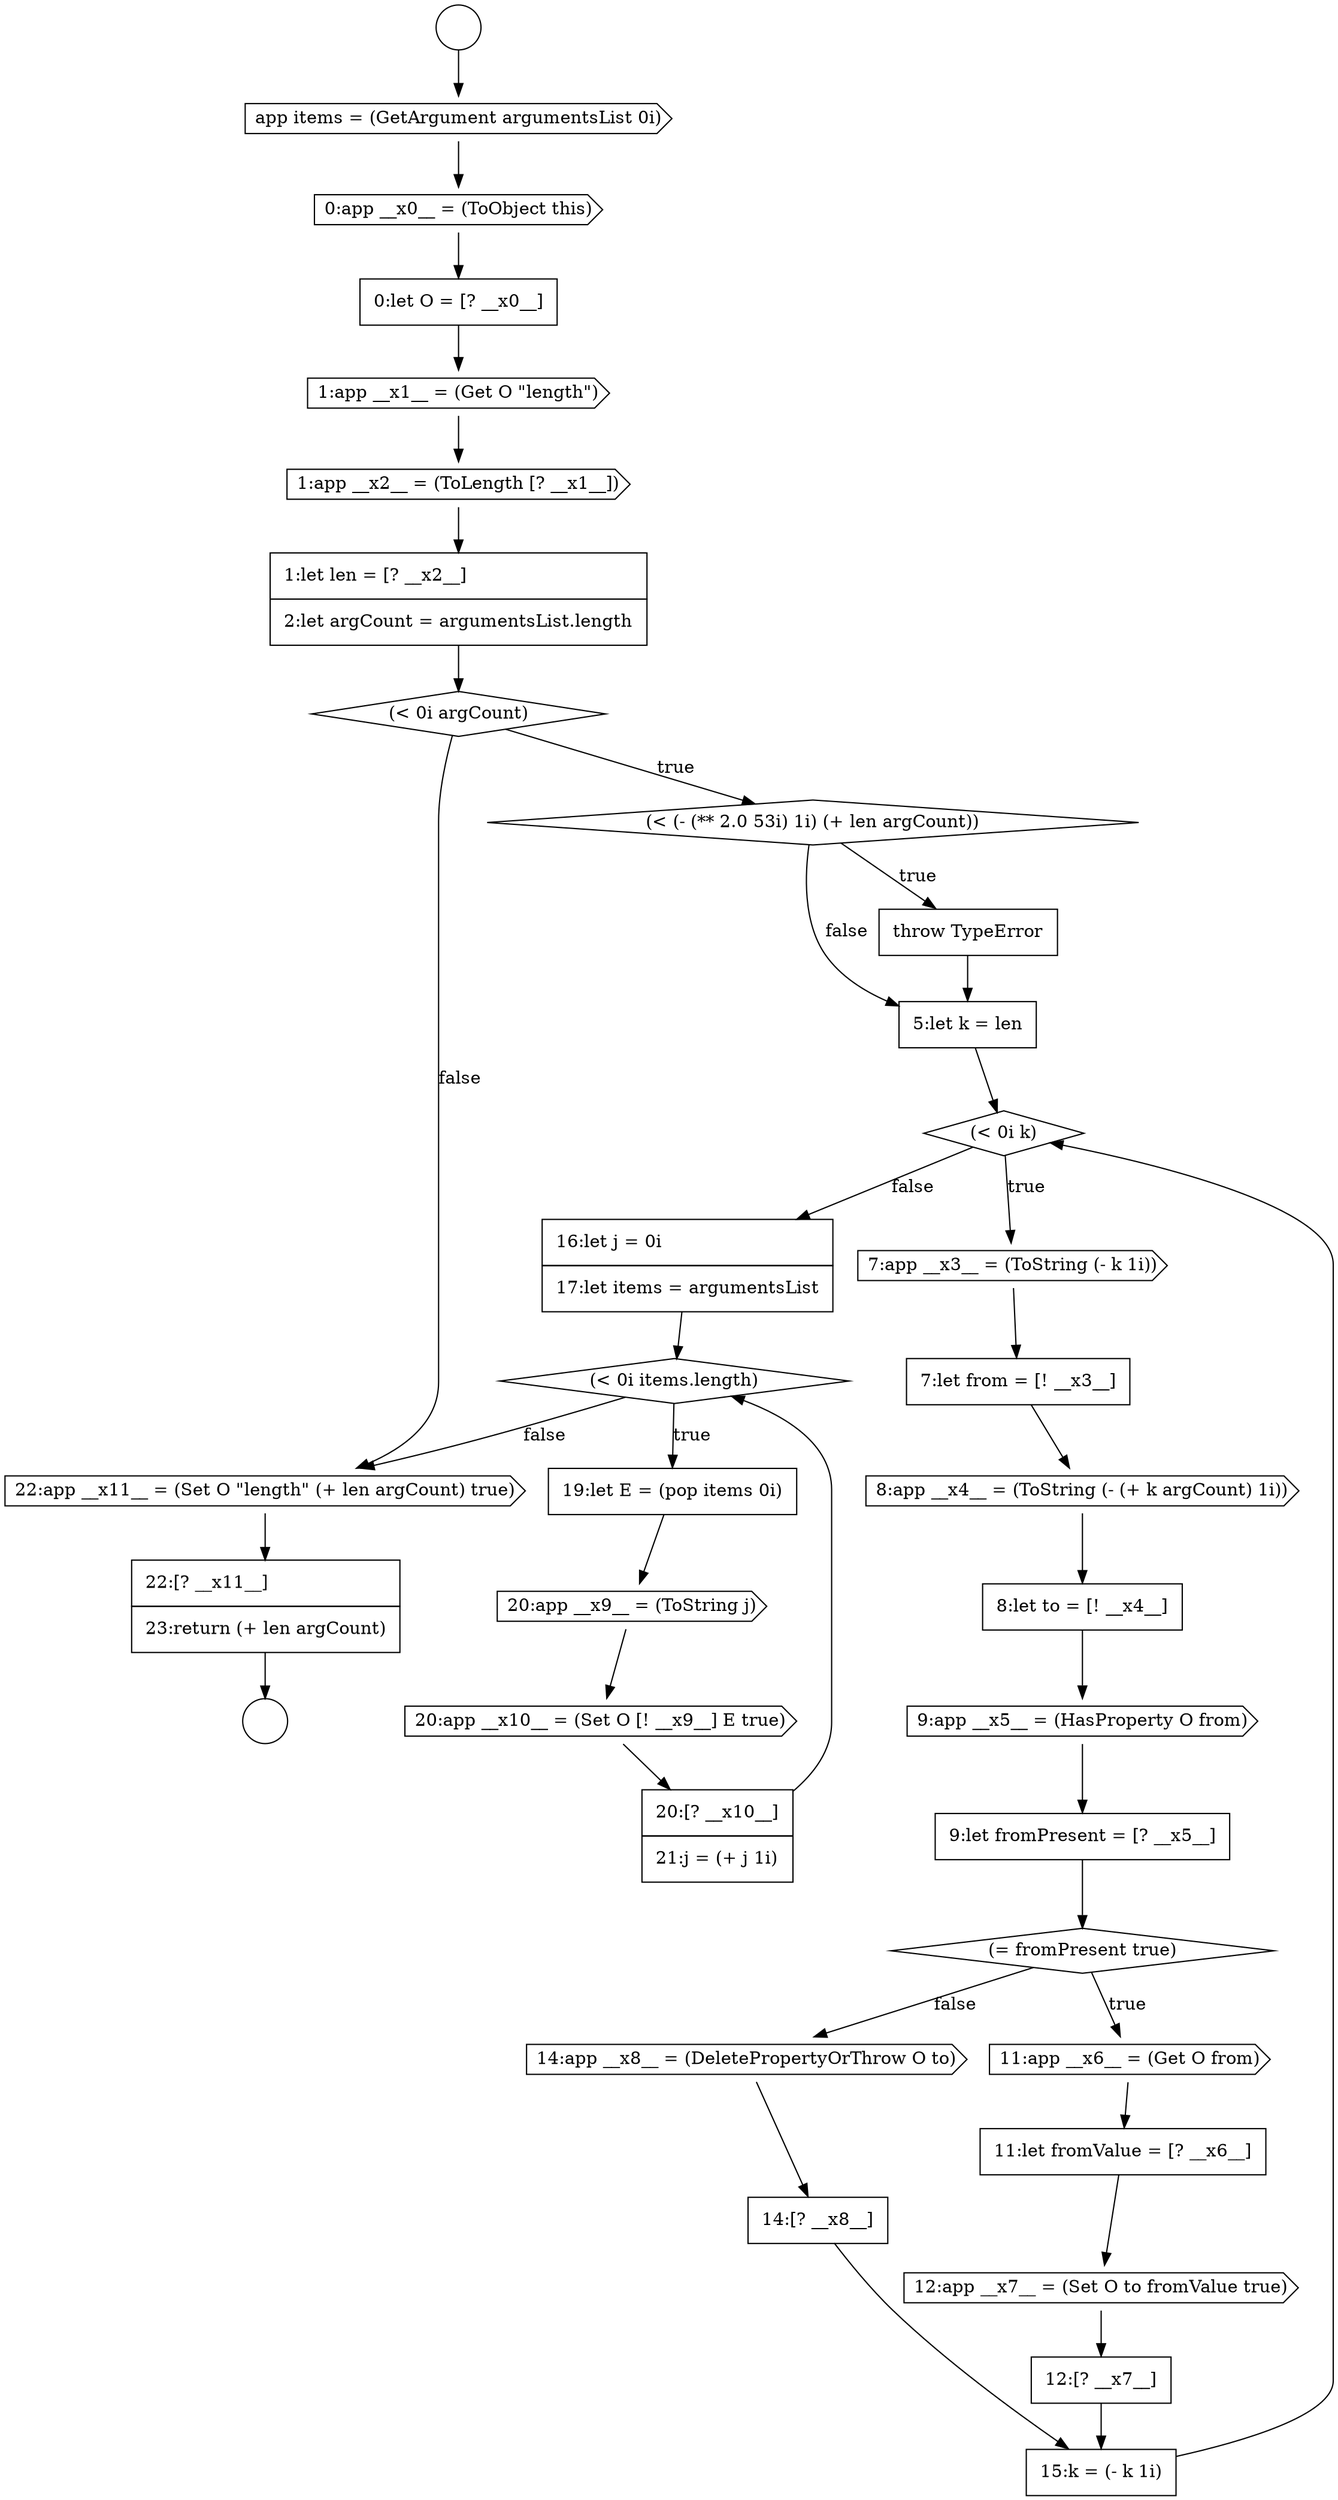 digraph {
  node14200 [shape=none, margin=0, label=<<font color="black">
    <table border="0" cellborder="1" cellspacing="0" cellpadding="10">
      <tr><td align="left">22:[? __x11__]</td></tr>
      <tr><td align="left">23:return (+ len argCount)</td></tr>
    </table>
  </font>> color="black" fillcolor="white" style=filled]
  node14196 [shape=cds, label=<<font color="black">20:app __x9__ = (ToString j)</font>> color="black" fillcolor="white" style=filled]
  node14184 [shape=none, margin=0, label=<<font color="black">
    <table border="0" cellborder="1" cellspacing="0" cellpadding="10">
      <tr><td align="left">9:let fromPresent = [? __x5__]</td></tr>
    </table>
  </font>> color="black" fillcolor="white" style=filled]
  node14199 [shape=cds, label=<<font color="black">22:app __x11__ = (Set O &quot;length&quot; (+ len argCount) true)</font>> color="black" fillcolor="white" style=filled]
  node14167 [shape=circle label=" " color="black" fillcolor="white" style=filled]
  node14189 [shape=none, margin=0, label=<<font color="black">
    <table border="0" cellborder="1" cellspacing="0" cellpadding="10">
      <tr><td align="left">12:[? __x7__]</td></tr>
    </table>
  </font>> color="black" fillcolor="white" style=filled]
  node14174 [shape=diamond, label=<<font color="black">(&lt; 0i argCount)</font>> color="black" fillcolor="white" style=filled]
  node14195 [shape=none, margin=0, label=<<font color="black">
    <table border="0" cellborder="1" cellspacing="0" cellpadding="10">
      <tr><td align="left">19:let E = (pop items 0i)</td></tr>
    </table>
  </font>> color="black" fillcolor="white" style=filled]
  node14183 [shape=cds, label=<<font color="black">9:app __x5__ = (HasProperty O from)</font>> color="black" fillcolor="white" style=filled]
  node14178 [shape=diamond, label=<<font color="black">(&lt; 0i k)</font>> color="black" fillcolor="white" style=filled]
  node14194 [shape=diamond, label=<<font color="black">(&lt; 0i items.length)</font>> color="black" fillcolor="white" style=filled]
  node14197 [shape=cds, label=<<font color="black">20:app __x10__ = (Set O [! __x9__] E true)</font>> color="black" fillcolor="white" style=filled]
  node14182 [shape=none, margin=0, label=<<font color="black">
    <table border="0" cellborder="1" cellspacing="0" cellpadding="10">
      <tr><td align="left">8:let to = [! __x4__]</td></tr>
    </table>
  </font>> color="black" fillcolor="white" style=filled]
  node14187 [shape=none, margin=0, label=<<font color="black">
    <table border="0" cellborder="1" cellspacing="0" cellpadding="10">
      <tr><td align="left">11:let fromValue = [? __x6__]</td></tr>
    </table>
  </font>> color="black" fillcolor="white" style=filled]
  node14191 [shape=none, margin=0, label=<<font color="black">
    <table border="0" cellborder="1" cellspacing="0" cellpadding="10">
      <tr><td align="left">14:[? __x8__]</td></tr>
    </table>
  </font>> color="black" fillcolor="white" style=filled]
  node14171 [shape=cds, label=<<font color="black">1:app __x1__ = (Get O &quot;length&quot;)</font>> color="black" fillcolor="white" style=filled]
  node14181 [shape=cds, label=<<font color="black">8:app __x4__ = (ToString (- (+ k argCount) 1i))</font>> color="black" fillcolor="white" style=filled]
  node14168 [shape=cds, label=<<font color="black">app items = (GetArgument argumentsList 0i)</font>> color="black" fillcolor="white" style=filled]
  node14188 [shape=cds, label=<<font color="black">12:app __x7__ = (Set O to fromValue true)</font>> color="black" fillcolor="white" style=filled]
  node14192 [shape=none, margin=0, label=<<font color="black">
    <table border="0" cellborder="1" cellspacing="0" cellpadding="10">
      <tr><td align="left">15:k = (- k 1i)</td></tr>
    </table>
  </font>> color="black" fillcolor="white" style=filled]
  node14173 [shape=none, margin=0, label=<<font color="black">
    <table border="0" cellborder="1" cellspacing="0" cellpadding="10">
      <tr><td align="left">1:let len = [? __x2__]</td></tr>
      <tr><td align="left">2:let argCount = argumentsList.length</td></tr>
    </table>
  </font>> color="black" fillcolor="white" style=filled]
  node14180 [shape=none, margin=0, label=<<font color="black">
    <table border="0" cellborder="1" cellspacing="0" cellpadding="10">
      <tr><td align="left">7:let from = [! __x3__]</td></tr>
    </table>
  </font>> color="black" fillcolor="white" style=filled]
  node14185 [shape=diamond, label=<<font color="black">(= fromPresent true)</font>> color="black" fillcolor="white" style=filled]
  node14166 [shape=circle label=" " color="black" fillcolor="white" style=filled]
  node14193 [shape=none, margin=0, label=<<font color="black">
    <table border="0" cellborder="1" cellspacing="0" cellpadding="10">
      <tr><td align="left">16:let j = 0i</td></tr>
      <tr><td align="left">17:let items = argumentsList</td></tr>
    </table>
  </font>> color="black" fillcolor="white" style=filled]
  node14198 [shape=none, margin=0, label=<<font color="black">
    <table border="0" cellborder="1" cellspacing="0" cellpadding="10">
      <tr><td align="left">20:[? __x10__]</td></tr>
      <tr><td align="left">21:j = (+ j 1i)</td></tr>
    </table>
  </font>> color="black" fillcolor="white" style=filled]
  node14190 [shape=cds, label=<<font color="black">14:app __x8__ = (DeletePropertyOrThrow O to)</font>> color="black" fillcolor="white" style=filled]
  node14169 [shape=cds, label=<<font color="black">0:app __x0__ = (ToObject this)</font>> color="black" fillcolor="white" style=filled]
  node14175 [shape=diamond, label=<<font color="black">(&lt; (- (** 2.0 53i) 1i) (+ len argCount))</font>> color="black" fillcolor="white" style=filled]
  node14186 [shape=cds, label=<<font color="black">11:app __x6__ = (Get O from)</font>> color="black" fillcolor="white" style=filled]
  node14179 [shape=cds, label=<<font color="black">7:app __x3__ = (ToString (- k 1i))</font>> color="black" fillcolor="white" style=filled]
  node14172 [shape=cds, label=<<font color="black">1:app __x2__ = (ToLength [? __x1__])</font>> color="black" fillcolor="white" style=filled]
  node14177 [shape=none, margin=0, label=<<font color="black">
    <table border="0" cellborder="1" cellspacing="0" cellpadding="10">
      <tr><td align="left">5:let k = len</td></tr>
    </table>
  </font>> color="black" fillcolor="white" style=filled]
  node14176 [shape=none, margin=0, label=<<font color="black">
    <table border="0" cellborder="1" cellspacing="0" cellpadding="10">
      <tr><td align="left">throw TypeError</td></tr>
    </table>
  </font>> color="black" fillcolor="white" style=filled]
  node14170 [shape=none, margin=0, label=<<font color="black">
    <table border="0" cellborder="1" cellspacing="0" cellpadding="10">
      <tr><td align="left">0:let O = [? __x0__]</td></tr>
    </table>
  </font>> color="black" fillcolor="white" style=filled]
  node14175 -> node14176 [label=<<font color="black">true</font>> color="black"]
  node14175 -> node14177 [label=<<font color="black">false</font>> color="black"]
  node14187 -> node14188 [ color="black"]
  node14193 -> node14194 [ color="black"]
  node14196 -> node14197 [ color="black"]
  node14197 -> node14198 [ color="black"]
  node14172 -> node14173 [ color="black"]
  node14192 -> node14178 [ color="black"]
  node14182 -> node14183 [ color="black"]
  node14198 -> node14194 [ color="black"]
  node14200 -> node14167 [ color="black"]
  node14166 -> node14168 [ color="black"]
  node14181 -> node14182 [ color="black"]
  node14176 -> node14177 [ color="black"]
  node14189 -> node14192 [ color="black"]
  node14168 -> node14169 [ color="black"]
  node14177 -> node14178 [ color="black"]
  node14184 -> node14185 [ color="black"]
  node14180 -> node14181 [ color="black"]
  node14188 -> node14189 [ color="black"]
  node14179 -> node14180 [ color="black"]
  node14186 -> node14187 [ color="black"]
  node14174 -> node14175 [label=<<font color="black">true</font>> color="black"]
  node14174 -> node14199 [label=<<font color="black">false</font>> color="black"]
  node14178 -> node14179 [label=<<font color="black">true</font>> color="black"]
  node14178 -> node14193 [label=<<font color="black">false</font>> color="black"]
  node14199 -> node14200 [ color="black"]
  node14195 -> node14196 [ color="black"]
  node14171 -> node14172 [ color="black"]
  node14191 -> node14192 [ color="black"]
  node14173 -> node14174 [ color="black"]
  node14194 -> node14195 [label=<<font color="black">true</font>> color="black"]
  node14194 -> node14199 [label=<<font color="black">false</font>> color="black"]
  node14170 -> node14171 [ color="black"]
  node14185 -> node14186 [label=<<font color="black">true</font>> color="black"]
  node14185 -> node14190 [label=<<font color="black">false</font>> color="black"]
  node14183 -> node14184 [ color="black"]
  node14190 -> node14191 [ color="black"]
  node14169 -> node14170 [ color="black"]
}
